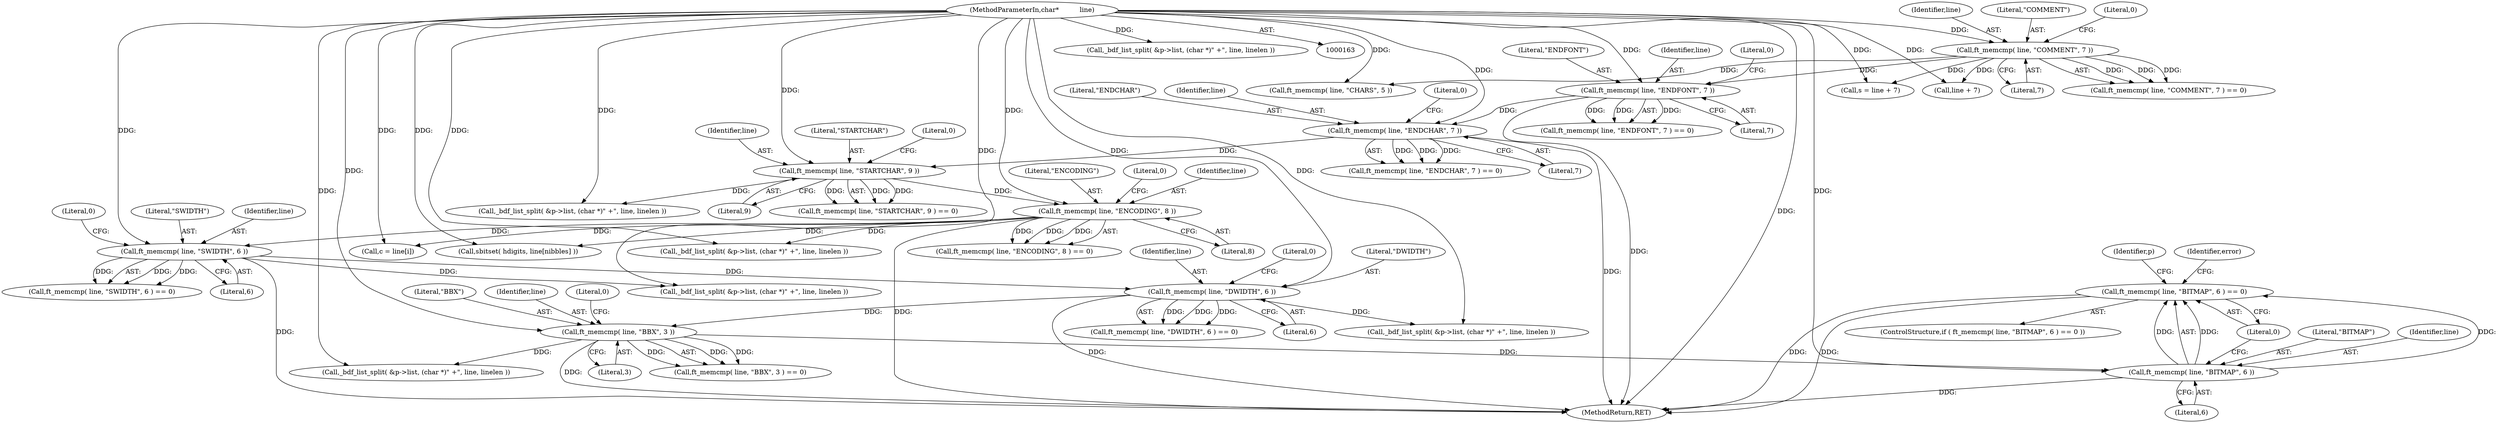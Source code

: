 digraph "0_savannah_07bdb6e289c7954e2a533039dc93c1c136099d2d@API" {
"1001455" [label="(Call,ft_memcmp( line, \"BITMAP\", 6 ) == 0)"];
"1001456" [label="(Call,ft_memcmp( line, \"BITMAP\", 6 ))"];
"1001141" [label="(Call,ft_memcmp( line, \"BBX\", 3 ))"];
"1001060" [label="(Call,ft_memcmp( line, \"DWIDTH\", 6 ))"];
"1001007" [label="(Call,ft_memcmp( line, \"SWIDTH\", 6 ))"];
"1000478" [label="(Call,ft_memcmp( line, \"ENCODING\", 8 ))"];
"1000398" [label="(Call,ft_memcmp( line, \"STARTCHAR\", 9 ))"];
"1000357" [label="(Call,ft_memcmp( line, \"ENDCHAR\", 7 ))"];
"1000331" [label="(Call,ft_memcmp( line, \"ENDFONT\", 7 ))"];
"1000206" [label="(Call,ft_memcmp( line, \"COMMENT\", 7 ))"];
"1000164" [label="(MethodParameterIn,char*          line)"];
"1000334" [label="(Literal,7)"];
"1001010" [label="(Literal,6)"];
"1001140" [label="(Call,ft_memcmp( line, \"BBX\", 3 ) == 0)"];
"1001142" [label="(Identifier,line)"];
"1001157" [label="(Call,_bdf_list_split( &p->list, (char *)\" +\", line, linelen ))"];
"1000335" [label="(Literal,0)"];
"1000217" [label="(Call,line + 7)"];
"1001006" [label="(Call,ft_memcmp( line, \"SWIDTH\", 6 ) == 0)"];
"1000481" [label="(Literal,8)"];
"1001145" [label="(Literal,0)"];
"1000498" [label="(Call,_bdf_list_split( &p->list, (char *)\" +\", line, linelen ))"];
"1000359" [label="(Literal,\"ENDCHAR\")"];
"1000478" [label="(Call,ft_memcmp( line, \"ENCODING\", 8 ))"];
"1000978" [label="(Call,sbitset( hdigits, line[nibbles] ))"];
"1000482" [label="(Literal,0)"];
"1001143" [label="(Literal,\"BBX\")"];
"1001460" [label="(Literal,0)"];
"1000207" [label="(Identifier,line)"];
"1001455" [label="(Call,ft_memcmp( line, \"BITMAP\", 6 ) == 0)"];
"1001467" [label="(Identifier,p)"];
"1001458" [label="(Literal,\"BITMAP\")"];
"1001007" [label="(Call,ft_memcmp( line, \"SWIDTH\", 6 ))"];
"1001141" [label="(Call,ft_memcmp( line, \"BBX\", 3 ))"];
"1000477" [label="(Call,ft_memcmp( line, \"ENCODING\", 8 ) == 0)"];
"1000208" [label="(Literal,\"COMMENT\")"];
"1000479" [label="(Identifier,line)"];
"1000400" [label="(Literal,\"STARTCHAR\")"];
"1001459" [label="(Literal,6)"];
"1001060" [label="(Call,ft_memcmp( line, \"DWIDTH\", 6 ))"];
"1001063" [label="(Literal,6)"];
"1000356" [label="(Call,ft_memcmp( line, \"ENDCHAR\", 7 ) == 0)"];
"1000402" [label="(Literal,0)"];
"1000358" [label="(Identifier,line)"];
"1001061" [label="(Identifier,line)"];
"1000398" [label="(Call,ft_memcmp( line, \"STARTCHAR\", 9 ))"];
"1000333" [label="(Literal,\"ENDFONT\")"];
"1000401" [label="(Literal,9)"];
"1000210" [label="(Literal,0)"];
"1001144" [label="(Literal,3)"];
"1001059" [label="(Call,ft_memcmp( line, \"DWIDTH\", 6 ) == 0)"];
"1001571" [label="(MethodReturn,RET)"];
"1001009" [label="(Literal,\"SWIDTH\")"];
"1000480" [label="(Literal,\"ENCODING\")"];
"1000399" [label="(Identifier,line)"];
"1000206" [label="(Call,ft_memcmp( line, \"COMMENT\", 7 ))"];
"1000249" [label="(Call,ft_memcmp( line, \"CHARS\", 5 ))"];
"1000215" [label="(Call,s = line + 7)"];
"1000410" [label="(Call,_bdf_list_split( &p->list, (char *)\" +\", line, linelen ))"];
"1001008" [label="(Identifier,line)"];
"1001011" [label="(Literal,0)"];
"1000209" [label="(Literal,7)"];
"1001064" [label="(Literal,0)"];
"1001549" [label="(Identifier,error)"];
"1000332" [label="(Identifier,line)"];
"1001062" [label="(Literal,\"DWIDTH\")"];
"1001454" [label="(ControlStructure,if ( ft_memcmp( line, \"BITMAP\", 6 ) == 0 ))"];
"1000330" [label="(Call,ft_memcmp( line, \"ENDFONT\", 7 ) == 0)"];
"1001076" [label="(Call,_bdf_list_split( &p->list, (char *)\" +\", line, linelen ))"];
"1001023" [label="(Call,_bdf_list_split( &p->list, (char *)\" +\", line, linelen ))"];
"1000164" [label="(MethodParameterIn,char*          line)"];
"1000397" [label="(Call,ft_memcmp( line, \"STARTCHAR\", 9 ) == 0)"];
"1000361" [label="(Literal,0)"];
"1000331" [label="(Call,ft_memcmp( line, \"ENDFONT\", 7 ))"];
"1000205" [label="(Call,ft_memcmp( line, \"COMMENT\", 7 ) == 0)"];
"1000261" [label="(Call,_bdf_list_split( &p->list, (char *)\" +\", line, linelen ))"];
"1001456" [label="(Call,ft_memcmp( line, \"BITMAP\", 6 ))"];
"1000360" [label="(Literal,7)"];
"1001457" [label="(Identifier,line)"];
"1000884" [label="(Call,c = line[i])"];
"1000357" [label="(Call,ft_memcmp( line, \"ENDCHAR\", 7 ))"];
"1001455" -> "1001454"  [label="AST: "];
"1001455" -> "1001460"  [label="CFG: "];
"1001456" -> "1001455"  [label="AST: "];
"1001460" -> "1001455"  [label="AST: "];
"1001467" -> "1001455"  [label="CFG: "];
"1001549" -> "1001455"  [label="CFG: "];
"1001455" -> "1001571"  [label="DDG: "];
"1001455" -> "1001571"  [label="DDG: "];
"1001456" -> "1001455"  [label="DDG: "];
"1001456" -> "1001455"  [label="DDG: "];
"1001456" -> "1001455"  [label="DDG: "];
"1001456" -> "1001459"  [label="CFG: "];
"1001457" -> "1001456"  [label="AST: "];
"1001458" -> "1001456"  [label="AST: "];
"1001459" -> "1001456"  [label="AST: "];
"1001460" -> "1001456"  [label="CFG: "];
"1001456" -> "1001571"  [label="DDG: "];
"1001141" -> "1001456"  [label="DDG: "];
"1000164" -> "1001456"  [label="DDG: "];
"1001141" -> "1001140"  [label="AST: "];
"1001141" -> "1001144"  [label="CFG: "];
"1001142" -> "1001141"  [label="AST: "];
"1001143" -> "1001141"  [label="AST: "];
"1001144" -> "1001141"  [label="AST: "];
"1001145" -> "1001141"  [label="CFG: "];
"1001141" -> "1001571"  [label="DDG: "];
"1001141" -> "1001140"  [label="DDG: "];
"1001141" -> "1001140"  [label="DDG: "];
"1001141" -> "1001140"  [label="DDG: "];
"1001060" -> "1001141"  [label="DDG: "];
"1000164" -> "1001141"  [label="DDG: "];
"1001141" -> "1001157"  [label="DDG: "];
"1001060" -> "1001059"  [label="AST: "];
"1001060" -> "1001063"  [label="CFG: "];
"1001061" -> "1001060"  [label="AST: "];
"1001062" -> "1001060"  [label="AST: "];
"1001063" -> "1001060"  [label="AST: "];
"1001064" -> "1001060"  [label="CFG: "];
"1001060" -> "1001571"  [label="DDG: "];
"1001060" -> "1001059"  [label="DDG: "];
"1001060" -> "1001059"  [label="DDG: "];
"1001060" -> "1001059"  [label="DDG: "];
"1001007" -> "1001060"  [label="DDG: "];
"1000164" -> "1001060"  [label="DDG: "];
"1001060" -> "1001076"  [label="DDG: "];
"1001007" -> "1001006"  [label="AST: "];
"1001007" -> "1001010"  [label="CFG: "];
"1001008" -> "1001007"  [label="AST: "];
"1001009" -> "1001007"  [label="AST: "];
"1001010" -> "1001007"  [label="AST: "];
"1001011" -> "1001007"  [label="CFG: "];
"1001007" -> "1001571"  [label="DDG: "];
"1001007" -> "1001006"  [label="DDG: "];
"1001007" -> "1001006"  [label="DDG: "];
"1001007" -> "1001006"  [label="DDG: "];
"1000478" -> "1001007"  [label="DDG: "];
"1000164" -> "1001007"  [label="DDG: "];
"1001007" -> "1001023"  [label="DDG: "];
"1000478" -> "1000477"  [label="AST: "];
"1000478" -> "1000481"  [label="CFG: "];
"1000479" -> "1000478"  [label="AST: "];
"1000480" -> "1000478"  [label="AST: "];
"1000481" -> "1000478"  [label="AST: "];
"1000482" -> "1000478"  [label="CFG: "];
"1000478" -> "1001571"  [label="DDG: "];
"1000478" -> "1000477"  [label="DDG: "];
"1000478" -> "1000477"  [label="DDG: "];
"1000478" -> "1000477"  [label="DDG: "];
"1000398" -> "1000478"  [label="DDG: "];
"1000164" -> "1000478"  [label="DDG: "];
"1000478" -> "1000498"  [label="DDG: "];
"1000478" -> "1000884"  [label="DDG: "];
"1000478" -> "1000978"  [label="DDG: "];
"1000398" -> "1000397"  [label="AST: "];
"1000398" -> "1000401"  [label="CFG: "];
"1000399" -> "1000398"  [label="AST: "];
"1000400" -> "1000398"  [label="AST: "];
"1000401" -> "1000398"  [label="AST: "];
"1000402" -> "1000398"  [label="CFG: "];
"1000398" -> "1000397"  [label="DDG: "];
"1000398" -> "1000397"  [label="DDG: "];
"1000398" -> "1000397"  [label="DDG: "];
"1000357" -> "1000398"  [label="DDG: "];
"1000164" -> "1000398"  [label="DDG: "];
"1000398" -> "1000410"  [label="DDG: "];
"1000357" -> "1000356"  [label="AST: "];
"1000357" -> "1000360"  [label="CFG: "];
"1000358" -> "1000357"  [label="AST: "];
"1000359" -> "1000357"  [label="AST: "];
"1000360" -> "1000357"  [label="AST: "];
"1000361" -> "1000357"  [label="CFG: "];
"1000357" -> "1001571"  [label="DDG: "];
"1000357" -> "1000356"  [label="DDG: "];
"1000357" -> "1000356"  [label="DDG: "];
"1000357" -> "1000356"  [label="DDG: "];
"1000331" -> "1000357"  [label="DDG: "];
"1000164" -> "1000357"  [label="DDG: "];
"1000331" -> "1000330"  [label="AST: "];
"1000331" -> "1000334"  [label="CFG: "];
"1000332" -> "1000331"  [label="AST: "];
"1000333" -> "1000331"  [label="AST: "];
"1000334" -> "1000331"  [label="AST: "];
"1000335" -> "1000331"  [label="CFG: "];
"1000331" -> "1001571"  [label="DDG: "];
"1000331" -> "1000330"  [label="DDG: "];
"1000331" -> "1000330"  [label="DDG: "];
"1000331" -> "1000330"  [label="DDG: "];
"1000206" -> "1000331"  [label="DDG: "];
"1000164" -> "1000331"  [label="DDG: "];
"1000206" -> "1000205"  [label="AST: "];
"1000206" -> "1000209"  [label="CFG: "];
"1000207" -> "1000206"  [label="AST: "];
"1000208" -> "1000206"  [label="AST: "];
"1000209" -> "1000206"  [label="AST: "];
"1000210" -> "1000206"  [label="CFG: "];
"1000206" -> "1000205"  [label="DDG: "];
"1000206" -> "1000205"  [label="DDG: "];
"1000206" -> "1000205"  [label="DDG: "];
"1000164" -> "1000206"  [label="DDG: "];
"1000206" -> "1000215"  [label="DDG: "];
"1000206" -> "1000217"  [label="DDG: "];
"1000206" -> "1000249"  [label="DDG: "];
"1000164" -> "1000163"  [label="AST: "];
"1000164" -> "1001571"  [label="DDG: "];
"1000164" -> "1000215"  [label="DDG: "];
"1000164" -> "1000217"  [label="DDG: "];
"1000164" -> "1000249"  [label="DDG: "];
"1000164" -> "1000261"  [label="DDG: "];
"1000164" -> "1000410"  [label="DDG: "];
"1000164" -> "1000498"  [label="DDG: "];
"1000164" -> "1000884"  [label="DDG: "];
"1000164" -> "1000978"  [label="DDG: "];
"1000164" -> "1001023"  [label="DDG: "];
"1000164" -> "1001076"  [label="DDG: "];
"1000164" -> "1001157"  [label="DDG: "];
}

